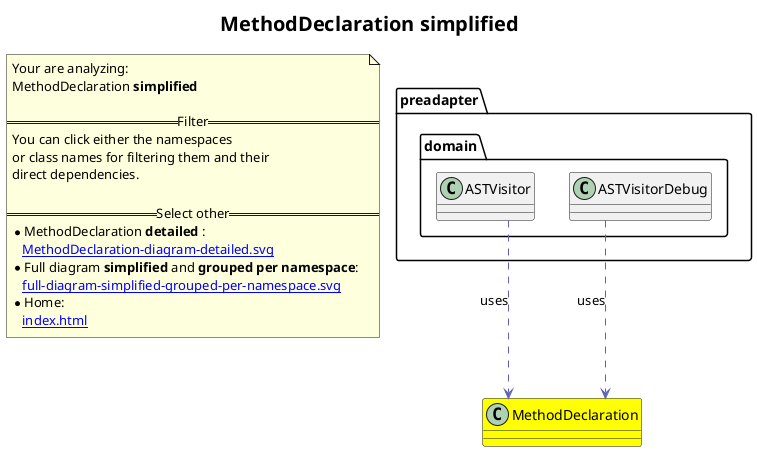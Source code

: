 @startuml
skinparam linetype ortho
title <size:20>MethodDeclaration **simplified** </size>
note "Your are analyzing:\nMethodDeclaration **simplified** \n\n==Filter==\nYou can click either the namespaces \nor class names for filtering them and their\ndirect dependencies.\n\n==Select other==\n* MethodDeclaration **detailed** :\n   [[MethodDeclaration-diagram-detailed.svg]]\n* Full diagram **simplified** and **grouped per namespace**:\n   [[full-diagram-simplified-grouped-per-namespace.svg]]\n* Home:\n   [[index.html]]" as FloatingNote
class MethodDeclaration [[MethodDeclaration-diagram-simplified.svg]] #yellow {
}
  class preadapter.domain.ASTVisitorDebug [[preadapter.domain.ASTVisitorDebug-diagram-simplified.svg]]  {
  }
  class preadapter.domain.ASTVisitor [[preadapter.domain.ASTVisitor-diagram-simplified.svg]]  {
  }
 ' *************************************** 
 ' *************************************** 
 ' *************************************** 
' Class relations extracted from namespace:
' 
' Class relations extracted from namespace:
' preadapter.domain
preadapter.domain.ASTVisitorDebug .[#6060BB].> MethodDeclaration  : uses 
preadapter.domain.ASTVisitor .[#6060BB].> MethodDeclaration  : uses 
@enduml
